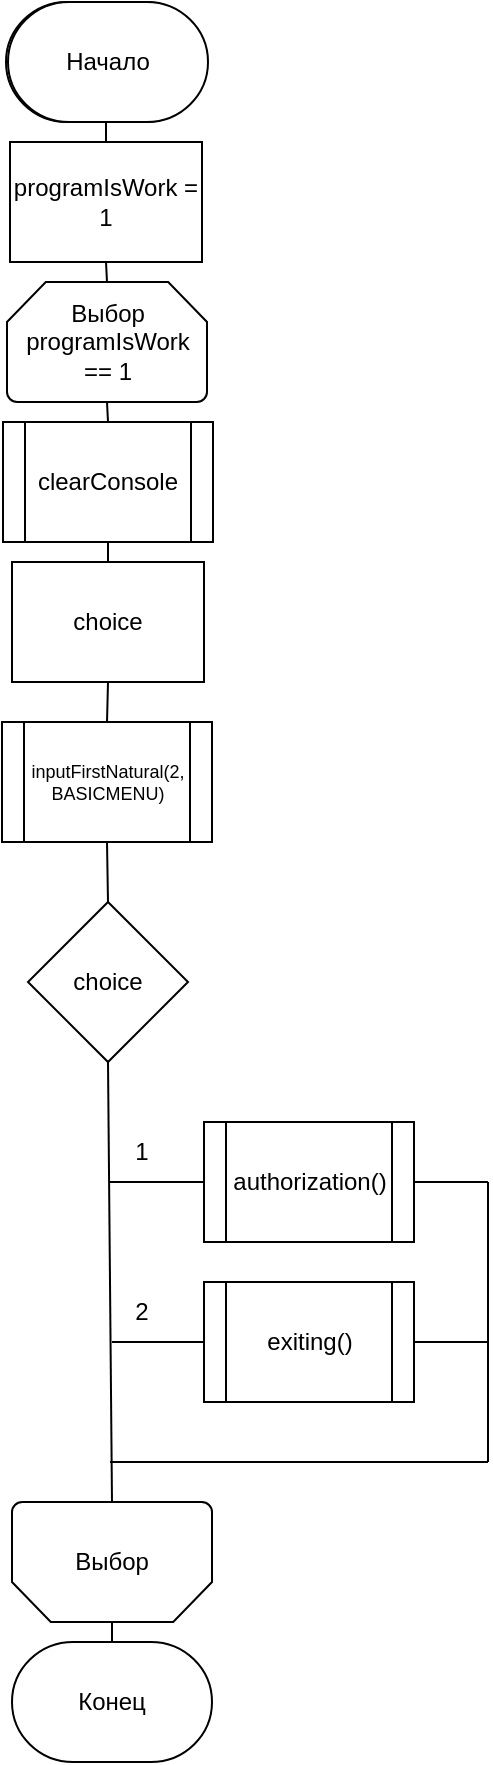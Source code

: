 <mxfile version="22.1.17" type="device">
  <diagram name="Страница — 1" id="_itFEgzWo2JTnq4dxlhc">
    <mxGraphModel dx="1042" dy="577" grid="1" gridSize="10" guides="1" tooltips="1" connect="1" arrows="1" fold="1" page="1" pageScale="1" pageWidth="827" pageHeight="1169" math="0" shadow="0">
      <root>
        <mxCell id="0" />
        <mxCell id="1" parent="0" />
        <mxCell id="XApACc8hhLjE85O1-Fh8-1" value="Начало" style="strokeWidth=1;html=1;shape=mxgraph.flowchart.terminator;whiteSpace=wrap;" parent="1" vertex="1">
          <mxGeometry x="359" y="10" width="100" height="60" as="geometry" />
        </mxCell>
        <mxCell id="XApACc8hhLjE85O1-Fh8-3" value="programIsWork = 1" style="rounded=0;whiteSpace=wrap;html=1;" parent="1" vertex="1">
          <mxGeometry x="361" y="80" width="96" height="60" as="geometry" />
        </mxCell>
        <mxCell id="XApACc8hhLjE85O1-Fh8-4" value="Выбор&lt;br&gt;programIsWork == 1" style="strokeWidth=1;html=1;shape=mxgraph.flowchart.loop_limit;whiteSpace=wrap;" parent="1" vertex="1">
          <mxGeometry x="359.5" y="150" width="100" height="60" as="geometry" />
        </mxCell>
        <mxCell id="XApACc8hhLjE85O1-Fh8-5" value="Выбор" style="strokeWidth=1;html=1;shape=mxgraph.flowchart.loop_limit;whiteSpace=wrap;direction=west;" parent="1" vertex="1">
          <mxGeometry x="362" y="760" width="100" height="60" as="geometry" />
        </mxCell>
        <mxCell id="XApACc8hhLjE85O1-Fh8-8" value="clearConsole" style="shape=process;whiteSpace=wrap;html=1;backgroundOutline=1;" parent="1" vertex="1">
          <mxGeometry x="357.5" y="220" width="105" height="60" as="geometry" />
        </mxCell>
        <mxCell id="XApACc8hhLjE85O1-Fh8-10" value="inputFirstNatural(2, BASICMENU)" style="shape=process;whiteSpace=wrap;html=1;backgroundOutline=1;fontSize=9;" parent="1" vertex="1">
          <mxGeometry x="357" y="370" width="105" height="60" as="geometry" />
        </mxCell>
        <mxCell id="XApACc8hhLjE85O1-Fh8-12" value="choice" style="rounded=0;whiteSpace=wrap;html=1;" parent="1" vertex="1">
          <mxGeometry x="362" y="290" width="96" height="60" as="geometry" />
        </mxCell>
        <mxCell id="XApACc8hhLjE85O1-Fh8-13" value="choice" style="rhombus;whiteSpace=wrap;html=1;" parent="1" vertex="1">
          <mxGeometry x="370" y="460" width="80" height="80" as="geometry" />
        </mxCell>
        <mxCell id="XApACc8hhLjE85O1-Fh8-14" value="authorization()" style="shape=process;whiteSpace=wrap;html=1;backgroundOutline=1;" parent="1" vertex="1">
          <mxGeometry x="458" y="570" width="105" height="60" as="geometry" />
        </mxCell>
        <mxCell id="XApACc8hhLjE85O1-Fh8-15" value="exiting()" style="shape=process;whiteSpace=wrap;html=1;backgroundOutline=1;" parent="1" vertex="1">
          <mxGeometry x="458" y="650" width="105" height="60" as="geometry" />
        </mxCell>
        <mxCell id="XApACc8hhLjE85O1-Fh8-16" value="Конец" style="strokeWidth=1;html=1;shape=mxgraph.flowchart.terminator;whiteSpace=wrap;" parent="1" vertex="1">
          <mxGeometry x="362" y="830" width="100" height="60" as="geometry" />
        </mxCell>
        <mxCell id="XApACc8hhLjE85O1-Fh8-19" value="" style="endArrow=none;html=1;rounded=0;entryX=0.5;entryY=1;entryDx=0;entryDy=0;entryPerimeter=0;exitX=0.5;exitY=0;exitDx=0;exitDy=0;" parent="1" source="XApACc8hhLjE85O1-Fh8-3" target="XApACc8hhLjE85O1-Fh8-1" edge="1">
          <mxGeometry width="50" height="50" relative="1" as="geometry">
            <mxPoint x="300" y="140" as="sourcePoint" />
            <mxPoint x="350" y="90" as="targetPoint" />
          </mxGeometry>
        </mxCell>
        <mxCell id="XApACc8hhLjE85O1-Fh8-20" value="" style="endArrow=none;html=1;rounded=0;entryX=0.5;entryY=1;entryDx=0;entryDy=0;exitX=0.5;exitY=0;exitDx=0;exitDy=0;exitPerimeter=0;" parent="1" source="XApACc8hhLjE85O1-Fh8-4" target="XApACc8hhLjE85O1-Fh8-3" edge="1">
          <mxGeometry width="50" height="50" relative="1" as="geometry">
            <mxPoint x="250" y="180" as="sourcePoint" />
            <mxPoint x="300" y="130" as="targetPoint" />
          </mxGeometry>
        </mxCell>
        <mxCell id="XApACc8hhLjE85O1-Fh8-21" value="" style="endArrow=none;html=1;rounded=0;entryX=0.5;entryY=1;entryDx=0;entryDy=0;entryPerimeter=0;exitX=0.5;exitY=0;exitDx=0;exitDy=0;" parent="1" source="XApACc8hhLjE85O1-Fh8-8" target="XApACc8hhLjE85O1-Fh8-4" edge="1">
          <mxGeometry width="50" height="50" relative="1" as="geometry">
            <mxPoint x="280" y="260" as="sourcePoint" />
            <mxPoint x="330" y="210" as="targetPoint" />
          </mxGeometry>
        </mxCell>
        <mxCell id="XApACc8hhLjE85O1-Fh8-22" value="" style="endArrow=none;html=1;rounded=0;entryX=0.5;entryY=1;entryDx=0;entryDy=0;exitX=0.5;exitY=0;exitDx=0;exitDy=0;" parent="1" source="XApACc8hhLjE85O1-Fh8-12" target="XApACc8hhLjE85O1-Fh8-8" edge="1">
          <mxGeometry width="50" height="50" relative="1" as="geometry">
            <mxPoint x="250" y="370" as="sourcePoint" />
            <mxPoint x="300" y="320" as="targetPoint" />
          </mxGeometry>
        </mxCell>
        <mxCell id="XApACc8hhLjE85O1-Fh8-23" value="" style="endArrow=none;html=1;rounded=0;entryX=0.5;entryY=1;entryDx=0;entryDy=0;exitX=0.5;exitY=0;exitDx=0;exitDy=0;" parent="1" source="XApACc8hhLjE85O1-Fh8-10" target="XApACc8hhLjE85O1-Fh8-12" edge="1">
          <mxGeometry width="50" height="50" relative="1" as="geometry">
            <mxPoint x="240" y="420" as="sourcePoint" />
            <mxPoint x="290" y="370" as="targetPoint" />
          </mxGeometry>
        </mxCell>
        <mxCell id="4wya9gN3tqD8T3YnfPDx-1" value="" style="endArrow=none;html=1;rounded=0;entryX=0.5;entryY=1;entryDx=0;entryDy=0;exitX=0.5;exitY=0;exitDx=0;exitDy=0;" edge="1" parent="1" source="XApACc8hhLjE85O1-Fh8-13" target="XApACc8hhLjE85O1-Fh8-10">
          <mxGeometry width="50" height="50" relative="1" as="geometry">
            <mxPoint x="510" y="490" as="sourcePoint" />
            <mxPoint x="420" y="460" as="targetPoint" />
          </mxGeometry>
        </mxCell>
        <mxCell id="4wya9gN3tqD8T3YnfPDx-2" value="" style="endArrow=none;html=1;rounded=0;entryX=0.5;entryY=1;entryDx=0;entryDy=0;exitX=0.5;exitY=1;exitDx=0;exitDy=0;exitPerimeter=0;" edge="1" parent="1" source="XApACc8hhLjE85O1-Fh8-5" target="XApACc8hhLjE85O1-Fh8-13">
          <mxGeometry width="50" height="50" relative="1" as="geometry">
            <mxPoint x="260" y="740" as="sourcePoint" />
            <mxPoint x="310" y="690" as="targetPoint" />
          </mxGeometry>
        </mxCell>
        <mxCell id="4wya9gN3tqD8T3YnfPDx-3" value="" style="endArrow=none;html=1;rounded=0;entryX=0;entryY=0.5;entryDx=0;entryDy=0;" edge="1" parent="1" target="XApACc8hhLjE85O1-Fh8-14">
          <mxGeometry width="50" height="50" relative="1" as="geometry">
            <mxPoint x="411" y="600" as="sourcePoint" />
            <mxPoint x="310" y="670" as="targetPoint" />
          </mxGeometry>
        </mxCell>
        <mxCell id="4wya9gN3tqD8T3YnfPDx-4" value="" style="endArrow=none;html=1;rounded=0;exitX=0;exitY=0.5;exitDx=0;exitDy=0;" edge="1" parent="1" source="XApACc8hhLjE85O1-Fh8-15">
          <mxGeometry width="50" height="50" relative="1" as="geometry">
            <mxPoint x="430" y="610" as="sourcePoint" />
            <mxPoint x="412" y="680" as="targetPoint" />
          </mxGeometry>
        </mxCell>
        <mxCell id="4wya9gN3tqD8T3YnfPDx-5" value="" style="endArrow=none;html=1;rounded=0;" edge="1" parent="1">
          <mxGeometry width="50" height="50" relative="1" as="geometry">
            <mxPoint x="411" y="740" as="sourcePoint" />
            <mxPoint x="600" y="740" as="targetPoint" />
          </mxGeometry>
        </mxCell>
        <mxCell id="4wya9gN3tqD8T3YnfPDx-6" value="" style="endArrow=none;html=1;rounded=0;entryX=1;entryY=0.5;entryDx=0;entryDy=0;" edge="1" parent="1" target="XApACc8hhLjE85O1-Fh8-15">
          <mxGeometry width="50" height="50" relative="1" as="geometry">
            <mxPoint x="600" y="680" as="sourcePoint" />
            <mxPoint x="610" y="750" as="targetPoint" />
          </mxGeometry>
        </mxCell>
        <mxCell id="4wya9gN3tqD8T3YnfPDx-7" value="" style="endArrow=none;html=1;rounded=0;exitX=1;exitY=0.5;exitDx=0;exitDy=0;" edge="1" parent="1" source="XApACc8hhLjE85O1-Fh8-14">
          <mxGeometry width="50" height="50" relative="1" as="geometry">
            <mxPoint x="610" y="690" as="sourcePoint" />
            <mxPoint x="600" y="600" as="targetPoint" />
          </mxGeometry>
        </mxCell>
        <mxCell id="4wya9gN3tqD8T3YnfPDx-8" value="" style="endArrow=none;html=1;rounded=0;" edge="1" parent="1">
          <mxGeometry width="50" height="50" relative="1" as="geometry">
            <mxPoint x="600" y="600" as="sourcePoint" />
            <mxPoint x="600" y="740" as="targetPoint" />
          </mxGeometry>
        </mxCell>
        <mxCell id="4wya9gN3tqD8T3YnfPDx-9" value="" style="endArrow=none;html=1;rounded=0;entryX=0.5;entryY=0;entryDx=0;entryDy=0;entryPerimeter=0;exitX=0.5;exitY=0;exitDx=0;exitDy=0;exitPerimeter=0;" edge="1" parent="1" source="XApACc8hhLjE85O1-Fh8-5" target="XApACc8hhLjE85O1-Fh8-16">
          <mxGeometry width="50" height="50" relative="1" as="geometry">
            <mxPoint x="610" y="610" as="sourcePoint" />
            <mxPoint x="610" y="750" as="targetPoint" />
          </mxGeometry>
        </mxCell>
        <mxCell id="4wya9gN3tqD8T3YnfPDx-10" value="1" style="text;html=1;strokeColor=none;fillColor=none;align=center;verticalAlign=middle;whiteSpace=wrap;rounded=0;" vertex="1" parent="1">
          <mxGeometry x="397" y="570" width="60" height="30" as="geometry" />
        </mxCell>
        <mxCell id="4wya9gN3tqD8T3YnfPDx-11" value="Начало" style="strokeWidth=1;html=1;shape=mxgraph.flowchart.terminator;whiteSpace=wrap;" vertex="1" parent="1">
          <mxGeometry x="360" y="10" width="100" height="60" as="geometry" />
        </mxCell>
        <mxCell id="4wya9gN3tqD8T3YnfPDx-12" value="2" style="text;html=1;strokeColor=none;fillColor=none;align=center;verticalAlign=middle;whiteSpace=wrap;rounded=0;" vertex="1" parent="1">
          <mxGeometry x="397" y="650" width="60" height="30" as="geometry" />
        </mxCell>
      </root>
    </mxGraphModel>
  </diagram>
</mxfile>
